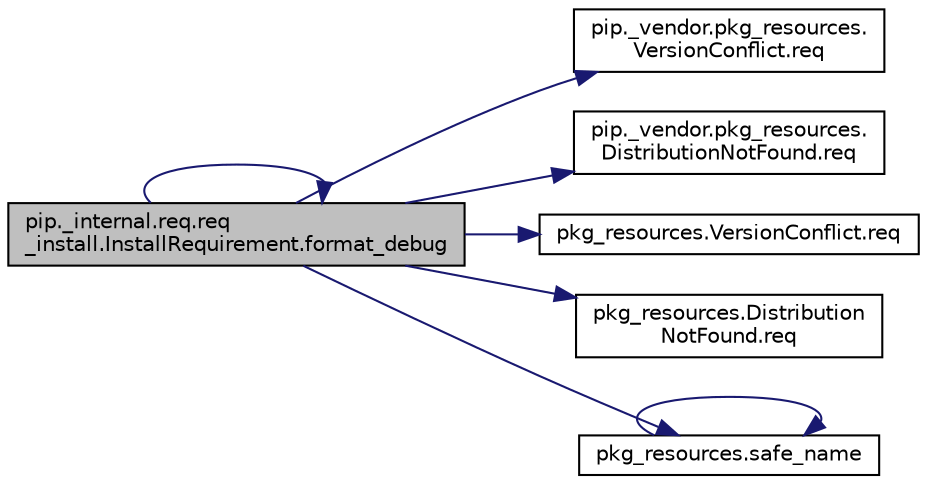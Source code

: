 digraph "pip._internal.req.req_install.InstallRequirement.format_debug"
{
 // LATEX_PDF_SIZE
  edge [fontname="Helvetica",fontsize="10",labelfontname="Helvetica",labelfontsize="10"];
  node [fontname="Helvetica",fontsize="10",shape=record];
  rankdir="LR";
  Node1 [label="pip._internal.req.req\l_install.InstallRequirement.format_debug",height=0.2,width=0.4,color="black", fillcolor="grey75", style="filled", fontcolor="black",tooltip=" "];
  Node1 -> Node1 [color="midnightblue",fontsize="10",style="solid",fontname="Helvetica"];
  Node1 -> Node2 [color="midnightblue",fontsize="10",style="solid",fontname="Helvetica"];
  Node2 [label="pip._vendor.pkg_resources.\lVersionConflict.req",height=0.2,width=0.4,color="black", fillcolor="white", style="filled",URL="$d2/d23/classpip_1_1__vendor_1_1pkg__resources_1_1_version_conflict.html#a575a61fcd835fa61b81fb5e92f89eed1",tooltip=" "];
  Node1 -> Node3 [color="midnightblue",fontsize="10",style="solid",fontname="Helvetica"];
  Node3 [label="pip._vendor.pkg_resources.\lDistributionNotFound.req",height=0.2,width=0.4,color="black", fillcolor="white", style="filled",URL="$d9/dd2/classpip_1_1__vendor_1_1pkg__resources_1_1_distribution_not_found.html#a544f707bf24ba1dd0358de79f6afc3fb",tooltip=" "];
  Node1 -> Node4 [color="midnightblue",fontsize="10",style="solid",fontname="Helvetica"];
  Node4 [label="pkg_resources.VersionConflict.req",height=0.2,width=0.4,color="black", fillcolor="white", style="filled",URL="$d2/d54/classpkg__resources_1_1_version_conflict.html#aa58b2603058699b5edf24f1e207bfd21",tooltip=" "];
  Node1 -> Node5 [color="midnightblue",fontsize="10",style="solid",fontname="Helvetica"];
  Node5 [label="pkg_resources.Distribution\lNotFound.req",height=0.2,width=0.4,color="black", fillcolor="white", style="filled",URL="$d6/d33/classpkg__resources_1_1_distribution_not_found.html#a8e314724660036b768d78dc21103c22f",tooltip=" "];
  Node1 -> Node6 [color="midnightblue",fontsize="10",style="solid",fontname="Helvetica"];
  Node6 [label="pkg_resources.safe_name",height=0.2,width=0.4,color="black", fillcolor="white", style="filled",URL="$d0/de1/namespacepkg__resources.html#a9635d106e0984b74bbcd80646e7a7384",tooltip=" "];
  Node6 -> Node6 [color="midnightblue",fontsize="10",style="solid",fontname="Helvetica"];
}
